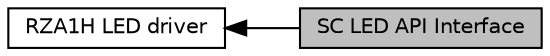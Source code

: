 digraph "SC LED API Interface"
{
  edge [fontname="Helvetica",fontsize="10",labelfontname="Helvetica",labelfontsize="10"];
  node [fontname="Helvetica",fontsize="10",shape=box];
  rankdir=LR;
  Node2 [label="RZA1H LED driver",height=0.2,width=0.4,color="black", fillcolor="white", style="filled",URL="$dd/d85/group__R__SW__PKG__93__LED__API.html",tooltip="This interface provides access to the LED on the RZA1H board See LED High Level Driver for details."];
  Node1 [label="SC LED API Interface",height=0.2,width=0.4,color="black", fillcolor="grey75", style="filled", fontcolor="black",tooltip="Interface between Smart Configurator and the LED module."];
  Node2->Node1 [shape=plaintext, dir="back", style="solid"];
}
